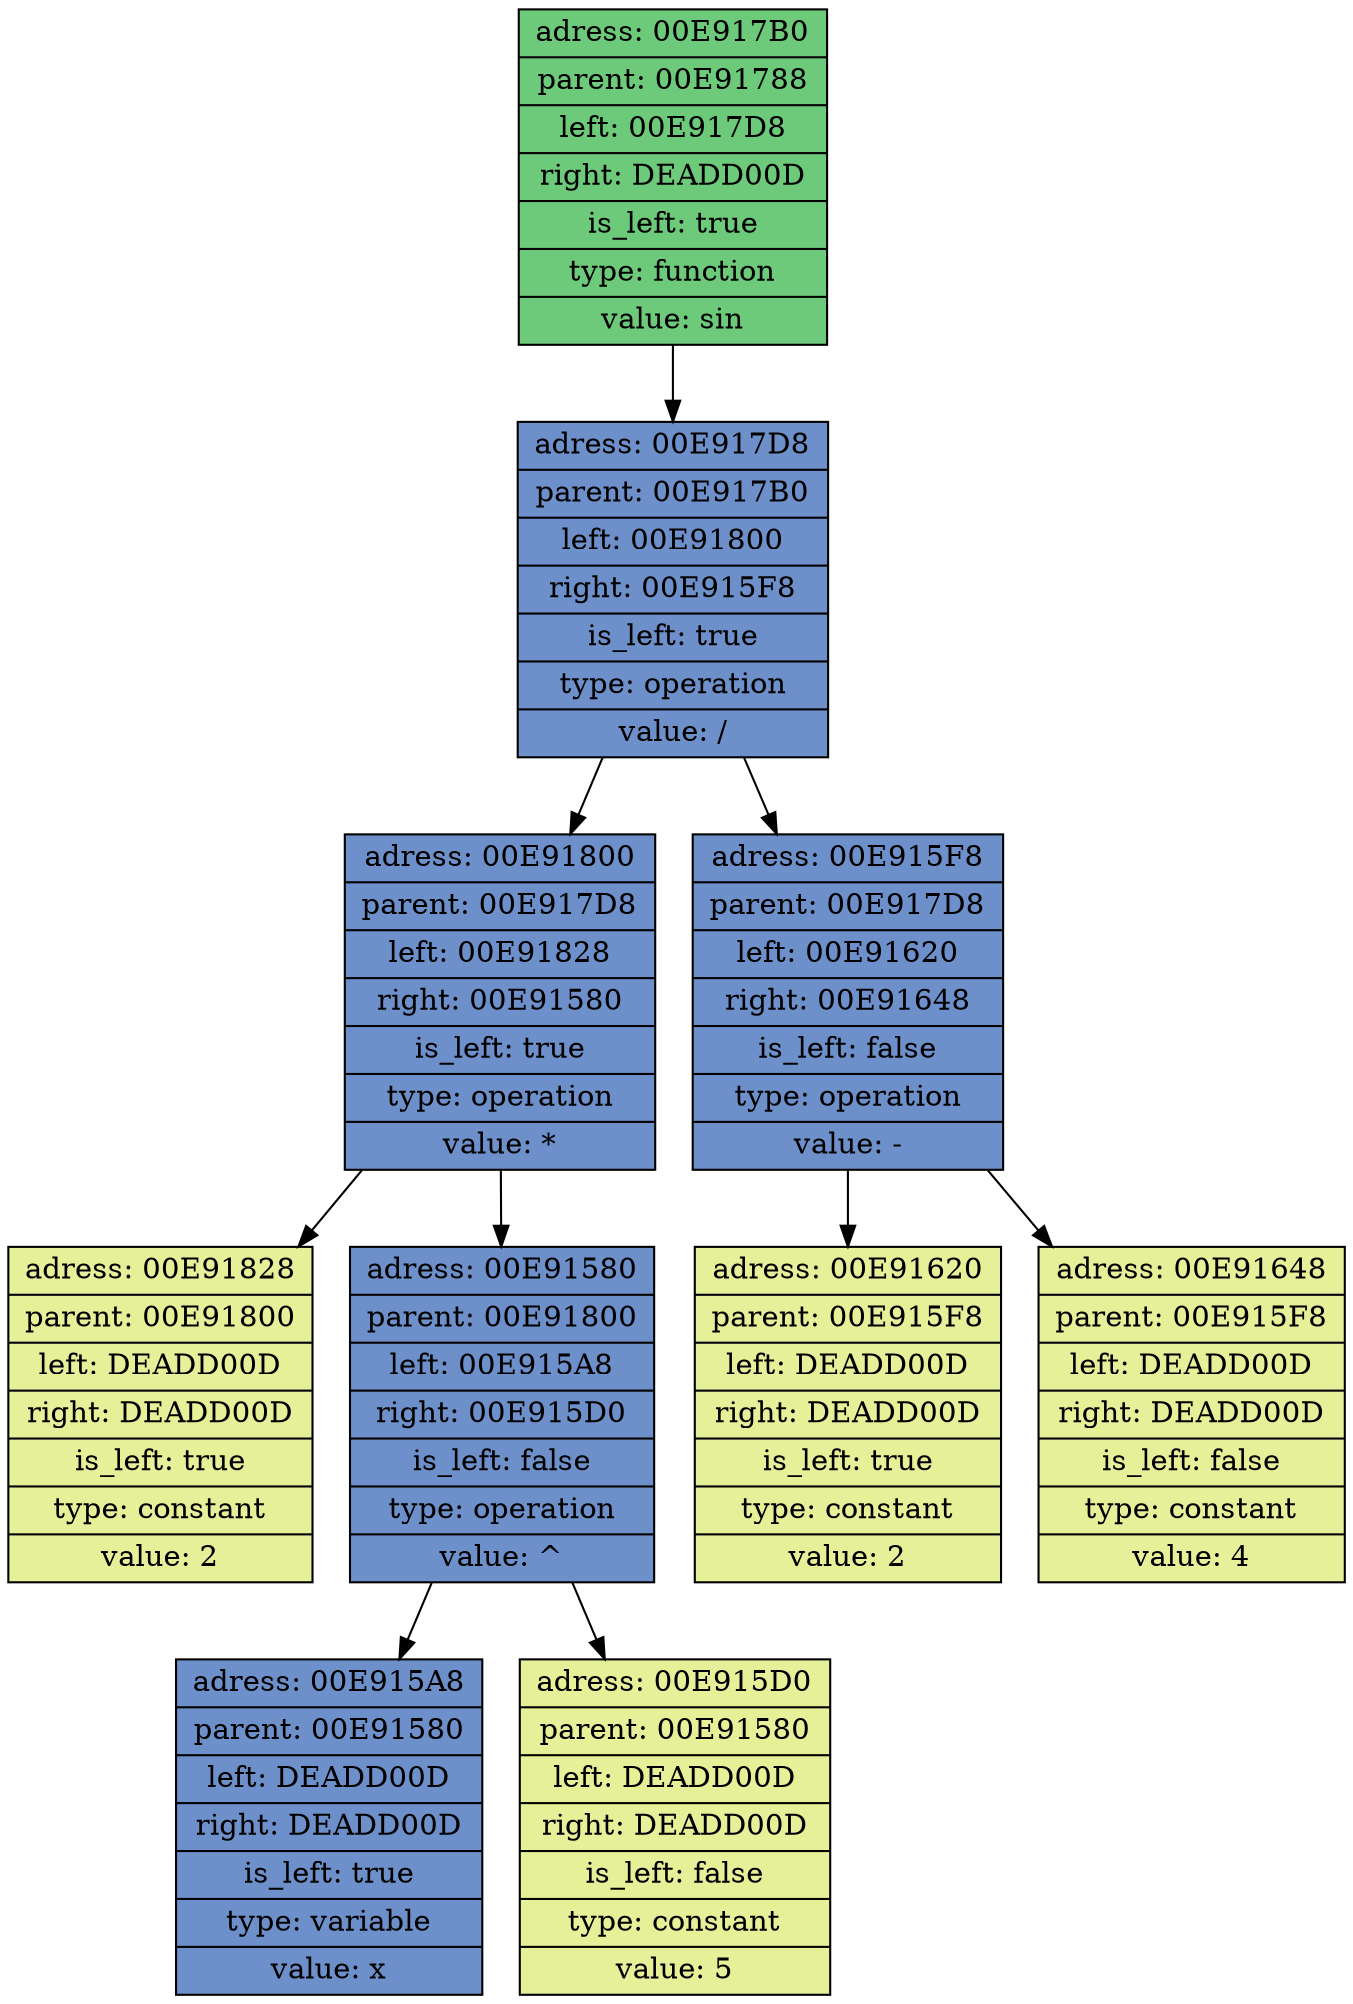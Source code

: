 digraph Tree{
0[style = "filled", fillcolor = "#6ECA7B", shape = "record", label = "{adress:  00E917B0 |parent:  00E91788 |left:    00E917D8 |right:   DEADD00D |is_left: true |type:    function |value:   sin}"];
0->1;
1[style = "filled", fillcolor = "#6E90CA", shape = "record", label = "{adress:  00E917D8 |parent:  00E917B0 |left:    00E91800 |right:   00E915F8 |is_left: true |type:    operation |value:   /}"];
1->2;
2[style = "filled", fillcolor = "#6E90CA", shape = "record", label = "{adress:  00E91800 |parent:  00E917D8 |left:    00E91828 |right:   00E91580 |is_left: true |type:    operation |value:   *}"];
2->3;
3[style = "filled", fillcolor = "#E6F099", shape = "record", label = "{adress:  00E91828 |parent:  00E91800 |left:    DEADD00D |right:   DEADD00D |is_left: true |type:    constant |value:   2}"];
2->4;
4[style = "filled", fillcolor = "#6E90CA", shape = "record", label = "{adress:  00E91580 |parent:  00E91800 |left:    00E915A8 |right:   00E915D0 |is_left: false |type:    operation |value:   ^}"];
4->5;
5[style = "filled", fillcolor = "#6E90CA", shape = "record", label = "{adress:  00E915A8 |parent:  00E91580 |left:    DEADD00D |right:   DEADD00D |is_left: true |type:    variable |value:   x}"];
4->6;
6[style = "filled", fillcolor = "#E6F099", shape = "record", label = "{adress:  00E915D0 |parent:  00E91580 |left:    DEADD00D |right:   DEADD00D |is_left: false |type:    constant |value:   5}"];
1->7;
7[style = "filled", fillcolor = "#6E90CA", shape = "record", label = "{adress:  00E915F8 |parent:  00E917D8 |left:    00E91620 |right:   00E91648 |is_left: false |type:    operation |value:   -}"];
7->8;
8[style = "filled", fillcolor = "#E6F099", shape = "record", label = "{adress:  00E91620 |parent:  00E915F8 |left:    DEADD00D |right:   DEADD00D |is_left: true |type:    constant |value:   2}"];
7->9;
9[style = "filled", fillcolor = "#E6F099", shape = "record", label = "{adress:  00E91648 |parent:  00E915F8 |left:    DEADD00D |right:   DEADD00D |is_left: false |type:    constant |value:   4}"];
}
